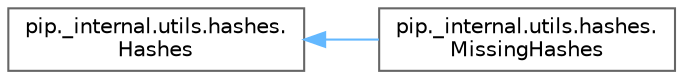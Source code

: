 digraph "Graphical Class Hierarchy"
{
 // LATEX_PDF_SIZE
  bgcolor="transparent";
  edge [fontname=Helvetica,fontsize=10,labelfontname=Helvetica,labelfontsize=10];
  node [fontname=Helvetica,fontsize=10,shape=box,height=0.2,width=0.4];
  rankdir="LR";
  Node0 [id="Node000000",label="pip._internal.utils.hashes.\lHashes",height=0.2,width=0.4,color="grey40", fillcolor="white", style="filled",URL="$d9/dcc/classpip_1_1__internal_1_1utils_1_1hashes_1_1Hashes.html",tooltip=" "];
  Node0 -> Node1 [id="edge4809_Node000000_Node000001",dir="back",color="steelblue1",style="solid",tooltip=" "];
  Node1 [id="Node000001",label="pip._internal.utils.hashes.\lMissingHashes",height=0.2,width=0.4,color="grey40", fillcolor="white", style="filled",URL="$d9/dd3/classpip_1_1__internal_1_1utils_1_1hashes_1_1MissingHashes.html",tooltip=" "];
}
